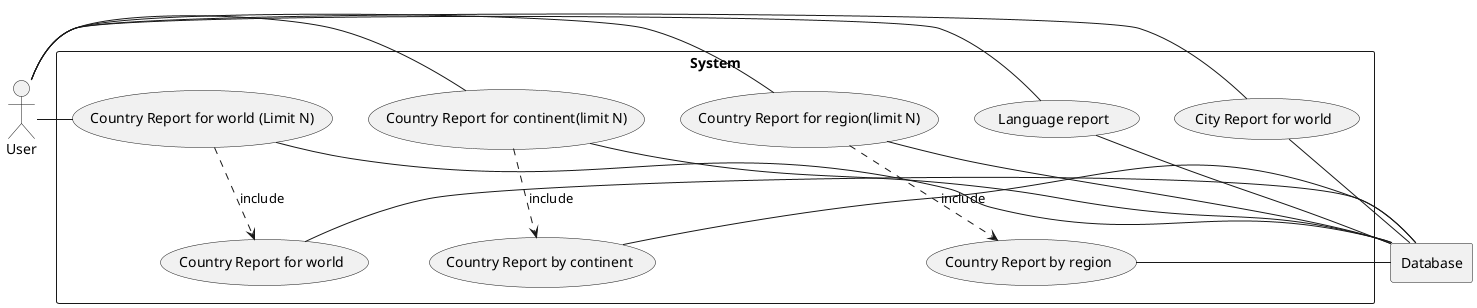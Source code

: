 @startuml

actor U as "User"

rectangle Database

rectangle "System" {
    usecase UC1 as "Country Report for world"
    usecase UC2 as "Country Report for world (Limit N)"
    usecase UC3 as "Country Report by continent"
    usecase UC4 as "Country Report for continent(limit N)"
    usecase UC5 as "Country Report by region"
    usecase UC6 as "Country Report for region(limit N)"
    usecase UC7 as "Language report"
    usecase UC8 as "City Report for world"

    U - UC2
    U - UC4
    U - UC6
    U - UC7
    U - UC8

    UC2 ..> UC1 : include
    UC4 ..> UC3 : include
    UC6 ..> UC5 : include

    UC1 - Database
    UC2 - Database
    UC3 - Database
    UC4 - Database
    UC5 - Database
    UC6 - Database
    UC7 - Database
    UC8 - Database
}

@enduml